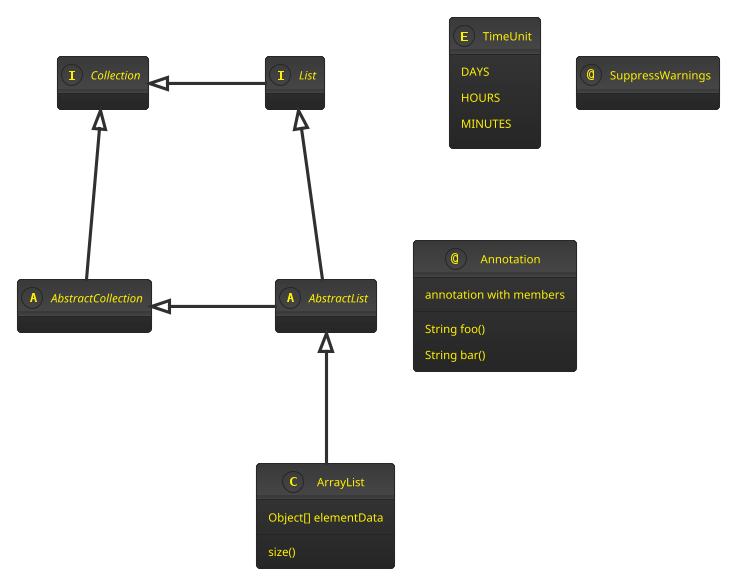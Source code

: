 ' Do not edit
' Theme Gallery
' autogenerated by script
'
@startuml
!theme black-knight
abstract class AbstractList
abstract AbstractCollection
interface List
interface Collection

List <|-- AbstractList : AList to List
Collection <|-- AbstractCollection : AColl to Coll

Collection <|- List : List to Coll
AbstractCollection <|- AbstractList : AList to AColl
AbstractList <|-- ArrayList : ArList to AList

class ArrayList {
  Object[] elementData
  size()
}

enum TimeUnit {
  DAYS
  HOURS
  MINUTES
}

annotation SuppressWarnings

annotation Annotation {
  annotation with members
  String foo()
  String bar()
}
@enduml
